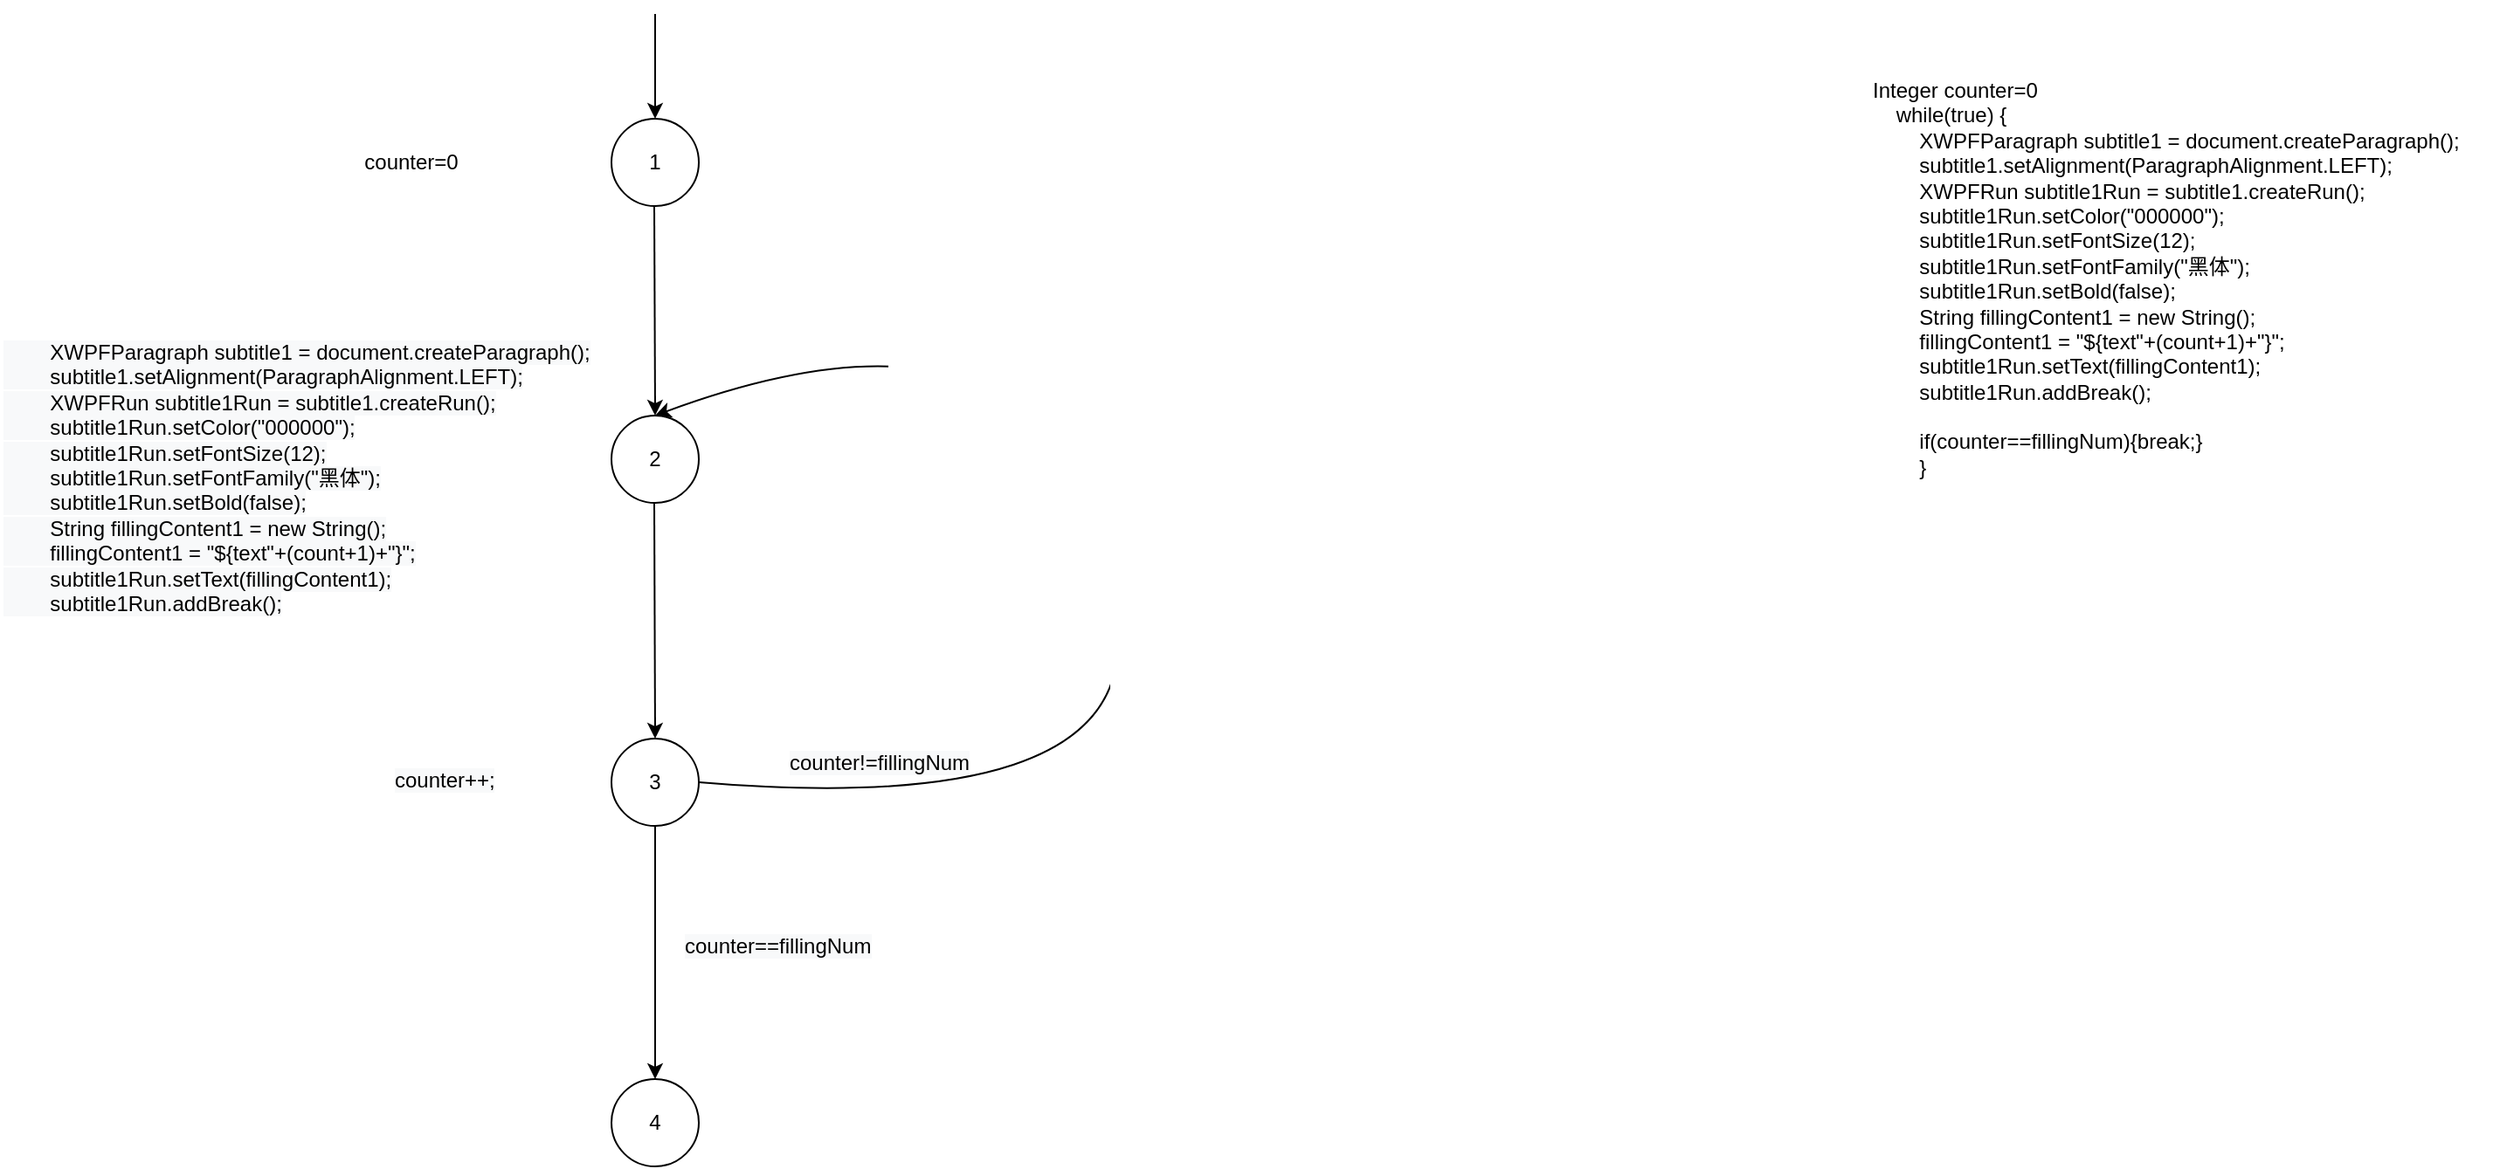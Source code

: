 <mxfile version="18.1.3" type="github">
  <diagram id="SSSwfQZW-Gq3uthpBB-D" name="Page-1">
    <mxGraphModel dx="2062" dy="1154" grid="1" gridSize="10" guides="1" tooltips="1" connect="1" arrows="1" fold="1" page="1" pageScale="1" pageWidth="827" pageHeight="1169" math="0" shadow="0">
      <root>
        <mxCell id="0" />
        <mxCell id="1" parent="0" />
        <mxCell id="sc-VQ3WUuHI76HMb06JT-1" value="1" style="ellipse;whiteSpace=wrap;html=1;aspect=fixed;" vertex="1" parent="1">
          <mxGeometry x="460" y="180" width="50" height="50" as="geometry" />
        </mxCell>
        <mxCell id="sc-VQ3WUuHI76HMb06JT-2" value="Integer counter=0&lt;br&gt;&amp;nbsp; &amp;nbsp; while(true) {&lt;br&gt;&amp;nbsp; &amp;nbsp; &amp;nbsp; &amp;nbsp; XWPFParagraph subtitle1 = document.createParagraph();&lt;br&gt;&amp;nbsp; &amp;nbsp; &amp;nbsp; &amp;nbsp; subtitle1.setAlignment(ParagraphAlignment.LEFT);&lt;br&gt;&amp;nbsp; &amp;nbsp; &amp;nbsp; &amp;nbsp; XWPFRun subtitle1Run = subtitle1.createRun();&lt;br&gt;&amp;nbsp; &amp;nbsp; &amp;nbsp; &amp;nbsp; subtitle1Run.setColor(&quot;000000&quot;);&lt;br&gt;&amp;nbsp; &amp;nbsp; &amp;nbsp; &amp;nbsp; subtitle1Run.setFontSize(12);&lt;br&gt;&amp;nbsp; &amp;nbsp; &amp;nbsp; &amp;nbsp; subtitle1Run.setFontFamily(&quot;黑体&quot;);&lt;br&gt;&amp;nbsp; &amp;nbsp; &amp;nbsp; &amp;nbsp; subtitle1Run.setBold(false);&lt;br&gt;&amp;nbsp; &amp;nbsp; &amp;nbsp; &amp;nbsp; String fillingContent1 = new String();&lt;br&gt;&amp;nbsp; &amp;nbsp; &amp;nbsp; &amp;nbsp; fillingContent1 = &quot;${text&quot;+(count+1)+&quot;}&quot;;&lt;br&gt;&amp;nbsp; &amp;nbsp; &amp;nbsp; &amp;nbsp; subtitle1Run.setText(fillingContent1);&lt;br&gt;&amp;nbsp; &amp;nbsp; &amp;nbsp; &amp;nbsp; subtitle1Run.addBreak();&lt;br&gt;&amp;nbsp; &amp;nbsp; &amp;nbsp; &amp;nbsp;&amp;nbsp;&lt;br&gt;&amp;nbsp; &amp;nbsp; &amp;nbsp; &amp;nbsp; if(counter==fillingNum){break;}&lt;br&gt;&amp;nbsp; &amp;nbsp; &amp;nbsp; &amp;nbsp; }" style="text;whiteSpace=wrap;html=1;" vertex="1" parent="1">
          <mxGeometry x="1180" y="150" width="360" height="240" as="geometry" />
        </mxCell>
        <mxCell id="sc-VQ3WUuHI76HMb06JT-4" value="4" style="ellipse;whiteSpace=wrap;html=1;aspect=fixed;" vertex="1" parent="1">
          <mxGeometry x="460" y="730" width="50" height="50" as="geometry" />
        </mxCell>
        <mxCell id="sc-VQ3WUuHI76HMb06JT-5" value="3" style="ellipse;whiteSpace=wrap;html=1;aspect=fixed;" vertex="1" parent="1">
          <mxGeometry x="460" y="535" width="50" height="50" as="geometry" />
        </mxCell>
        <mxCell id="sc-VQ3WUuHI76HMb06JT-6" value="2" style="ellipse;whiteSpace=wrap;html=1;aspect=fixed;" vertex="1" parent="1">
          <mxGeometry x="460" y="350" width="50" height="50" as="geometry" />
        </mxCell>
        <mxCell id="sc-VQ3WUuHI76HMb06JT-7" value="" style="endArrow=classic;html=1;rounded=0;entryX=0.5;entryY=0;entryDx=0;entryDy=0;" edge="1" parent="1" target="sc-VQ3WUuHI76HMb06JT-1">
          <mxGeometry width="50" height="50" relative="1" as="geometry">
            <mxPoint x="485" y="120" as="sourcePoint" />
            <mxPoint x="510" y="70" as="targetPoint" />
          </mxGeometry>
        </mxCell>
        <mxCell id="sc-VQ3WUuHI76HMb06JT-8" value="counter=0" style="text;html=1;resizable=0;autosize=1;align=center;verticalAlign=middle;points=[];fillColor=none;strokeColor=none;rounded=0;" vertex="1" parent="1">
          <mxGeometry x="310" y="195" width="70" height="20" as="geometry" />
        </mxCell>
        <mxCell id="sc-VQ3WUuHI76HMb06JT-9" value="&lt;span style=&quot;color: rgb(0, 0, 0); font-family: Helvetica; font-size: 12px; font-style: normal; font-variant-ligatures: normal; font-variant-caps: normal; font-weight: 400; letter-spacing: normal; orphans: 2; text-align: left; text-indent: 0px; text-transform: none; widows: 2; word-spacing: 0px; -webkit-text-stroke-width: 0px; background-color: rgb(248, 249, 250); text-decoration-thickness: initial; text-decoration-style: initial; text-decoration-color: initial; float: none; display: inline !important;&quot;&gt;&lt;span&gt;&amp;nbsp; &amp;nbsp; &amp;nbsp; &amp;nbsp;&amp;nbsp;&lt;/span&gt;XWPFParagraph subtitle1 = document.createParagraph();&lt;/span&gt;&lt;br style=&quot;color: rgb(0, 0, 0); font-family: Helvetica; font-size: 12px; font-style: normal; font-variant-ligatures: normal; font-variant-caps: normal; font-weight: 400; letter-spacing: normal; orphans: 2; text-align: left; text-indent: 0px; text-transform: none; widows: 2; word-spacing: 0px; -webkit-text-stroke-width: 0px; background-color: rgb(248, 249, 250); text-decoration-thickness: initial; text-decoration-style: initial; text-decoration-color: initial;&quot;&gt;&lt;span style=&quot;color: rgb(0, 0, 0); font-family: Helvetica; font-size: 12px; font-style: normal; font-variant-ligatures: normal; font-variant-caps: normal; font-weight: 400; letter-spacing: normal; orphans: 2; text-align: left; text-indent: 0px; text-transform: none; widows: 2; word-spacing: 0px; -webkit-text-stroke-width: 0px; background-color: rgb(248, 249, 250); text-decoration-thickness: initial; text-decoration-style: initial; text-decoration-color: initial; float: none; display: inline !important;&quot;&gt;&amp;nbsp; &amp;nbsp; &amp;nbsp; &amp;nbsp; subtitle1.setAlignment(ParagraphAlignment.LEFT);&lt;/span&gt;&lt;br style=&quot;color: rgb(0, 0, 0); font-family: Helvetica; font-size: 12px; font-style: normal; font-variant-ligatures: normal; font-variant-caps: normal; font-weight: 400; letter-spacing: normal; orphans: 2; text-align: left; text-indent: 0px; text-transform: none; widows: 2; word-spacing: 0px; -webkit-text-stroke-width: 0px; background-color: rgb(248, 249, 250); text-decoration-thickness: initial; text-decoration-style: initial; text-decoration-color: initial;&quot;&gt;&lt;span style=&quot;color: rgb(0, 0, 0); font-family: Helvetica; font-size: 12px; font-style: normal; font-variant-ligatures: normal; font-variant-caps: normal; font-weight: 400; letter-spacing: normal; orphans: 2; text-align: left; text-indent: 0px; text-transform: none; widows: 2; word-spacing: 0px; -webkit-text-stroke-width: 0px; background-color: rgb(248, 249, 250); text-decoration-thickness: initial; text-decoration-style: initial; text-decoration-color: initial; float: none; display: inline !important;&quot;&gt;&amp;nbsp; &amp;nbsp; &amp;nbsp; &amp;nbsp; XWPFRun subtitle1Run = subtitle1.createRun();&lt;/span&gt;&lt;br style=&quot;color: rgb(0, 0, 0); font-family: Helvetica; font-size: 12px; font-style: normal; font-variant-ligatures: normal; font-variant-caps: normal; font-weight: 400; letter-spacing: normal; orphans: 2; text-align: left; text-indent: 0px; text-transform: none; widows: 2; word-spacing: 0px; -webkit-text-stroke-width: 0px; background-color: rgb(248, 249, 250); text-decoration-thickness: initial; text-decoration-style: initial; text-decoration-color: initial;&quot;&gt;&lt;span style=&quot;color: rgb(0, 0, 0); font-family: Helvetica; font-size: 12px; font-style: normal; font-variant-ligatures: normal; font-variant-caps: normal; font-weight: 400; letter-spacing: normal; orphans: 2; text-align: left; text-indent: 0px; text-transform: none; widows: 2; word-spacing: 0px; -webkit-text-stroke-width: 0px; background-color: rgb(248, 249, 250); text-decoration-thickness: initial; text-decoration-style: initial; text-decoration-color: initial; float: none; display: inline !important;&quot;&gt;&amp;nbsp; &amp;nbsp; &amp;nbsp; &amp;nbsp; subtitle1Run.setColor(&quot;000000&quot;);&lt;/span&gt;&lt;br style=&quot;color: rgb(0, 0, 0); font-family: Helvetica; font-size: 12px; font-style: normal; font-variant-ligatures: normal; font-variant-caps: normal; font-weight: 400; letter-spacing: normal; orphans: 2; text-align: left; text-indent: 0px; text-transform: none; widows: 2; word-spacing: 0px; -webkit-text-stroke-width: 0px; background-color: rgb(248, 249, 250); text-decoration-thickness: initial; text-decoration-style: initial; text-decoration-color: initial;&quot;&gt;&lt;span style=&quot;color: rgb(0, 0, 0); font-family: Helvetica; font-size: 12px; font-style: normal; font-variant-ligatures: normal; font-variant-caps: normal; font-weight: 400; letter-spacing: normal; orphans: 2; text-align: left; text-indent: 0px; text-transform: none; widows: 2; word-spacing: 0px; -webkit-text-stroke-width: 0px; background-color: rgb(248, 249, 250); text-decoration-thickness: initial; text-decoration-style: initial; text-decoration-color: initial; float: none; display: inline !important;&quot;&gt;&amp;nbsp; &amp;nbsp; &amp;nbsp; &amp;nbsp; subtitle1Run.setFontSize(12);&lt;/span&gt;&lt;br style=&quot;color: rgb(0, 0, 0); font-family: Helvetica; font-size: 12px; font-style: normal; font-variant-ligatures: normal; font-variant-caps: normal; font-weight: 400; letter-spacing: normal; orphans: 2; text-align: left; text-indent: 0px; text-transform: none; widows: 2; word-spacing: 0px; -webkit-text-stroke-width: 0px; background-color: rgb(248, 249, 250); text-decoration-thickness: initial; text-decoration-style: initial; text-decoration-color: initial;&quot;&gt;&lt;span style=&quot;color: rgb(0, 0, 0); font-family: Helvetica; font-size: 12px; font-style: normal; font-variant-ligatures: normal; font-variant-caps: normal; font-weight: 400; letter-spacing: normal; orphans: 2; text-align: left; text-indent: 0px; text-transform: none; widows: 2; word-spacing: 0px; -webkit-text-stroke-width: 0px; background-color: rgb(248, 249, 250); text-decoration-thickness: initial; text-decoration-style: initial; text-decoration-color: initial; float: none; display: inline !important;&quot;&gt;&amp;nbsp; &amp;nbsp; &amp;nbsp; &amp;nbsp; subtitle1Run.setFontFamily(&quot;黑体&quot;);&lt;/span&gt;&lt;br style=&quot;color: rgb(0, 0, 0); font-family: Helvetica; font-size: 12px; font-style: normal; font-variant-ligatures: normal; font-variant-caps: normal; font-weight: 400; letter-spacing: normal; orphans: 2; text-align: left; text-indent: 0px; text-transform: none; widows: 2; word-spacing: 0px; -webkit-text-stroke-width: 0px; background-color: rgb(248, 249, 250); text-decoration-thickness: initial; text-decoration-style: initial; text-decoration-color: initial;&quot;&gt;&lt;span style=&quot;color: rgb(0, 0, 0); font-family: Helvetica; font-size: 12px; font-style: normal; font-variant-ligatures: normal; font-variant-caps: normal; font-weight: 400; letter-spacing: normal; orphans: 2; text-align: left; text-indent: 0px; text-transform: none; widows: 2; word-spacing: 0px; -webkit-text-stroke-width: 0px; background-color: rgb(248, 249, 250); text-decoration-thickness: initial; text-decoration-style: initial; text-decoration-color: initial; float: none; display: inline !important;&quot;&gt;&amp;nbsp; &amp;nbsp; &amp;nbsp; &amp;nbsp; subtitle1Run.setBold(false);&lt;/span&gt;&lt;br style=&quot;color: rgb(0, 0, 0); font-family: Helvetica; font-size: 12px; font-style: normal; font-variant-ligatures: normal; font-variant-caps: normal; font-weight: 400; letter-spacing: normal; orphans: 2; text-align: left; text-indent: 0px; text-transform: none; widows: 2; word-spacing: 0px; -webkit-text-stroke-width: 0px; background-color: rgb(248, 249, 250); text-decoration-thickness: initial; text-decoration-style: initial; text-decoration-color: initial;&quot;&gt;&lt;span style=&quot;color: rgb(0, 0, 0); font-family: Helvetica; font-size: 12px; font-style: normal; font-variant-ligatures: normal; font-variant-caps: normal; font-weight: 400; letter-spacing: normal; orphans: 2; text-align: left; text-indent: 0px; text-transform: none; widows: 2; word-spacing: 0px; -webkit-text-stroke-width: 0px; background-color: rgb(248, 249, 250); text-decoration-thickness: initial; text-decoration-style: initial; text-decoration-color: initial; float: none; display: inline !important;&quot;&gt;&amp;nbsp; &amp;nbsp; &amp;nbsp; &amp;nbsp; String fillingContent1 = new String();&lt;/span&gt;&lt;br style=&quot;color: rgb(0, 0, 0); font-family: Helvetica; font-size: 12px; font-style: normal; font-variant-ligatures: normal; font-variant-caps: normal; font-weight: 400; letter-spacing: normal; orphans: 2; text-align: left; text-indent: 0px; text-transform: none; widows: 2; word-spacing: 0px; -webkit-text-stroke-width: 0px; background-color: rgb(248, 249, 250); text-decoration-thickness: initial; text-decoration-style: initial; text-decoration-color: initial;&quot;&gt;&lt;span style=&quot;color: rgb(0, 0, 0); font-family: Helvetica; font-size: 12px; font-style: normal; font-variant-ligatures: normal; font-variant-caps: normal; font-weight: 400; letter-spacing: normal; orphans: 2; text-align: left; text-indent: 0px; text-transform: none; widows: 2; word-spacing: 0px; -webkit-text-stroke-width: 0px; background-color: rgb(248, 249, 250); text-decoration-thickness: initial; text-decoration-style: initial; text-decoration-color: initial; float: none; display: inline !important;&quot;&gt;&amp;nbsp; &amp;nbsp; &amp;nbsp; &amp;nbsp; fillingContent1 = &quot;${text&quot;+(count+1)+&quot;}&quot;;&lt;/span&gt;&lt;br style=&quot;color: rgb(0, 0, 0); font-family: Helvetica; font-size: 12px; font-style: normal; font-variant-ligatures: normal; font-variant-caps: normal; font-weight: 400; letter-spacing: normal; orphans: 2; text-align: left; text-indent: 0px; text-transform: none; widows: 2; word-spacing: 0px; -webkit-text-stroke-width: 0px; background-color: rgb(248, 249, 250); text-decoration-thickness: initial; text-decoration-style: initial; text-decoration-color: initial;&quot;&gt;&lt;span style=&quot;color: rgb(0, 0, 0); font-family: Helvetica; font-size: 12px; font-style: normal; font-variant-ligatures: normal; font-variant-caps: normal; font-weight: 400; letter-spacing: normal; orphans: 2; text-align: left; text-indent: 0px; text-transform: none; widows: 2; word-spacing: 0px; -webkit-text-stroke-width: 0px; background-color: rgb(248, 249, 250); text-decoration-thickness: initial; text-decoration-style: initial; text-decoration-color: initial; float: none; display: inline !important;&quot;&gt;&amp;nbsp; &amp;nbsp; &amp;nbsp; &amp;nbsp; subtitle1Run.setText(fillingContent1);&lt;/span&gt;&lt;br style=&quot;color: rgb(0, 0, 0); font-family: Helvetica; font-size: 12px; font-style: normal; font-variant-ligatures: normal; font-variant-caps: normal; font-weight: 400; letter-spacing: normal; orphans: 2; text-align: left; text-indent: 0px; text-transform: none; widows: 2; word-spacing: 0px; -webkit-text-stroke-width: 0px; background-color: rgb(248, 249, 250); text-decoration-thickness: initial; text-decoration-style: initial; text-decoration-color: initial;&quot;&gt;&lt;span style=&quot;color: rgb(0, 0, 0); font-family: Helvetica; font-size: 12px; font-style: normal; font-variant-ligatures: normal; font-variant-caps: normal; font-weight: 400; letter-spacing: normal; orphans: 2; text-align: left; text-indent: 0px; text-transform: none; widows: 2; word-spacing: 0px; -webkit-text-stroke-width: 0px; background-color: rgb(248, 249, 250); text-decoration-thickness: initial; text-decoration-style: initial; text-decoration-color: initial; float: none; display: inline !important;&quot;&gt;&amp;nbsp; &amp;nbsp; &amp;nbsp; &amp;nbsp; subtitle1Run.addBreak();&lt;/span&gt;" style="text;whiteSpace=wrap;html=1;" vertex="1" parent="1">
          <mxGeometry x="110" y="300" width="340" height="170" as="geometry" />
        </mxCell>
        <mxCell id="sc-VQ3WUuHI76HMb06JT-10" value="&lt;span style=&quot;color: rgb(0, 0, 0); font-family: Helvetica; font-size: 12px; font-style: normal; font-variant-ligatures: normal; font-variant-caps: normal; font-weight: 400; letter-spacing: normal; orphans: 2; text-align: left; text-indent: 0px; text-transform: none; widows: 2; word-spacing: 0px; -webkit-text-stroke-width: 0px; background-color: rgb(248, 249, 250); text-decoration-thickness: initial; text-decoration-style: initial; text-decoration-color: initial; float: none; display: inline !important;&quot;&gt;counter++;&lt;/span&gt;" style="text;whiteSpace=wrap;html=1;" vertex="1" parent="1">
          <mxGeometry x="334" y="545" width="80" height="30" as="geometry" />
        </mxCell>
        <mxCell id="sc-VQ3WUuHI76HMb06JT-11" value="" style="endArrow=classic;html=1;rounded=0;entryX=0.5;entryY=0;entryDx=0;entryDy=0;" edge="1" parent="1" target="sc-VQ3WUuHI76HMb06JT-6">
          <mxGeometry width="50" height="50" relative="1" as="geometry">
            <mxPoint x="484.5" y="230" as="sourcePoint" />
            <mxPoint x="484.5" y="290" as="targetPoint" />
          </mxGeometry>
        </mxCell>
        <mxCell id="sc-VQ3WUuHI76HMb06JT-12" value="" style="endArrow=classic;html=1;rounded=0;entryX=0.5;entryY=0;entryDx=0;entryDy=0;" edge="1" parent="1" target="sc-VQ3WUuHI76HMb06JT-5">
          <mxGeometry width="50" height="50" relative="1" as="geometry">
            <mxPoint x="484.5" y="400" as="sourcePoint" />
            <mxPoint x="484.5" y="460" as="targetPoint" />
          </mxGeometry>
        </mxCell>
        <mxCell id="sc-VQ3WUuHI76HMb06JT-13" value="" style="endArrow=classic;html=1;rounded=0;entryX=0.5;entryY=0;entryDx=0;entryDy=0;exitX=0.5;exitY=1;exitDx=0;exitDy=0;" edge="1" parent="1" source="sc-VQ3WUuHI76HMb06JT-5" target="sc-VQ3WUuHI76HMb06JT-4">
          <mxGeometry width="50" height="50" relative="1" as="geometry">
            <mxPoint x="510" y="590" as="sourcePoint" />
            <mxPoint x="484.5" y="650" as="targetPoint" />
          </mxGeometry>
        </mxCell>
        <mxCell id="sc-VQ3WUuHI76HMb06JT-14" value="" style="curved=1;endArrow=classic;html=1;rounded=0;exitX=1;exitY=0.5;exitDx=0;exitDy=0;entryX=0.5;entryY=0;entryDx=0;entryDy=0;" edge="1" parent="1" source="sc-VQ3WUuHI76HMb06JT-5" target="sc-VQ3WUuHI76HMb06JT-6">
          <mxGeometry width="50" height="50" relative="1" as="geometry">
            <mxPoint x="720" y="610" as="sourcePoint" />
            <mxPoint x="530" y="280" as="targetPoint" />
            <Array as="points">
              <mxPoint x="750" y="580" />
              <mxPoint x="750" y="380" />
              <mxPoint x="620" y="300" />
            </Array>
          </mxGeometry>
        </mxCell>
        <mxCell id="sc-VQ3WUuHI76HMb06JT-15" value="&lt;span style=&quot;color: rgb(0, 0, 0); font-family: Helvetica; font-size: 12px; font-style: normal; font-variant-ligatures: normal; font-variant-caps: normal; font-weight: 400; letter-spacing: normal; orphans: 2; text-align: left; text-indent: 0px; text-transform: none; widows: 2; word-spacing: 0px; -webkit-text-stroke-width: 0px; background-color: rgb(248, 249, 250); text-decoration-thickness: initial; text-decoration-style: initial; text-decoration-color: initial; float: none; display: inline !important;&quot;&gt;counter==fillingNum&lt;/span&gt;" style="text;whiteSpace=wrap;html=1;" vertex="1" parent="1">
          <mxGeometry x="500" y="640" width="130" height="30" as="geometry" />
        </mxCell>
        <mxCell id="sc-VQ3WUuHI76HMb06JT-16" value="&lt;span style=&quot;color: rgb(0, 0, 0); font-family: Helvetica; font-size: 12px; font-style: normal; font-variant-ligatures: normal; font-variant-caps: normal; font-weight: 400; letter-spacing: normal; orphans: 2; text-align: left; text-indent: 0px; text-transform: none; widows: 2; word-spacing: 0px; -webkit-text-stroke-width: 0px; background-color: rgb(248, 249, 250); text-decoration-thickness: initial; text-decoration-style: initial; text-decoration-color: initial; float: none; display: inline !important;&quot;&gt;counter!=fillingNum&lt;/span&gt;" style="text;whiteSpace=wrap;html=1;" vertex="1" parent="1">
          <mxGeometry x="560" y="535" width="130" height="30" as="geometry" />
        </mxCell>
      </root>
    </mxGraphModel>
  </diagram>
</mxfile>
